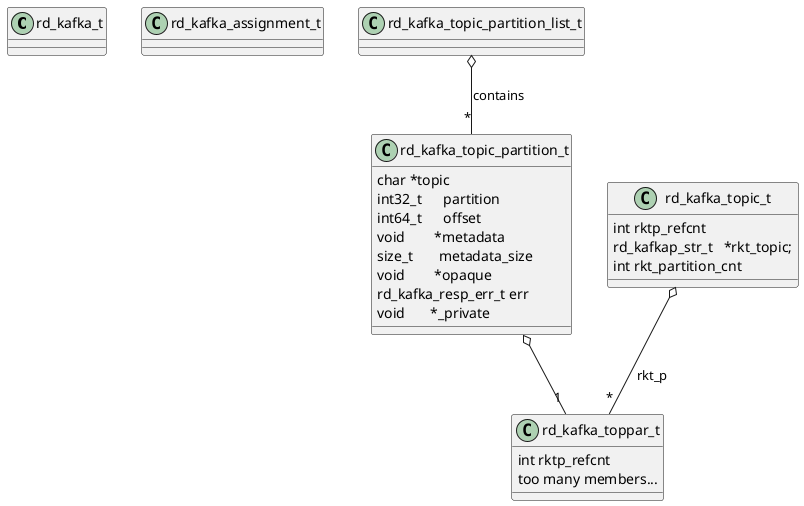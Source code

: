 @startuml
class rd_kafka_t

class rd_kafka_assignment_t

class rd_kafka_topic_partition_list_t
rd_kafka_topic_partition_list_t o-- "*" rd_kafka_topic_partition_t : contains

class rd_kafka_topic_partition_t {
    char *topic
    int32_t      partition
    int64_t      offset
    void        *metadata
    size_t       metadata_size
    void        *opaque
    rd_kafka_resp_err_t err
    void       *_private
}

rd_kafka_topic_partition_t o-- "1" rd_kafka_toppar_t

' topic - partition combination
class rd_kafka_toppar_t {
    int rktp_refcnt
    too many members...
}

' rdkafka_topic.h
class rd_kafka_topic_t {
    int rktp_refcnt
    rd_kafkap_str_t   *rkt_topic;
    int rkt_partition_cnt
}
rd_kafka_topic_t o-- "*" rd_kafka_toppar_t : rkt_p

@enduml
